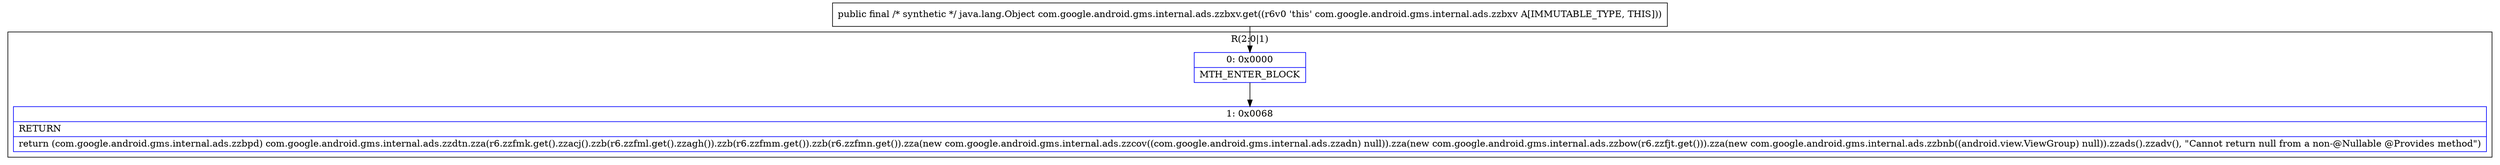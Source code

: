 digraph "CFG forcom.google.android.gms.internal.ads.zzbxv.get()Ljava\/lang\/Object;" {
subgraph cluster_Region_946726526 {
label = "R(2:0|1)";
node [shape=record,color=blue];
Node_0 [shape=record,label="{0\:\ 0x0000|MTH_ENTER_BLOCK\l}"];
Node_1 [shape=record,label="{1\:\ 0x0068|RETURN\l|return (com.google.android.gms.internal.ads.zzbpd) com.google.android.gms.internal.ads.zzdtn.zza(r6.zzfmk.get().zzacj().zzb(r6.zzfml.get().zzagh()).zzb(r6.zzfmm.get()).zzb(r6.zzfmn.get()).zza(new com.google.android.gms.internal.ads.zzcov((com.google.android.gms.internal.ads.zzadn) null)).zza(new com.google.android.gms.internal.ads.zzbow(r6.zzfjt.get())).zza(new com.google.android.gms.internal.ads.zzbnb((android.view.ViewGroup) null)).zzads().zzadv(), \"Cannot return null from a non\-@Nullable @Provides method\")\l}"];
}
MethodNode[shape=record,label="{public final \/* synthetic *\/ java.lang.Object com.google.android.gms.internal.ads.zzbxv.get((r6v0 'this' com.google.android.gms.internal.ads.zzbxv A[IMMUTABLE_TYPE, THIS])) }"];
MethodNode -> Node_0;
Node_0 -> Node_1;
}

